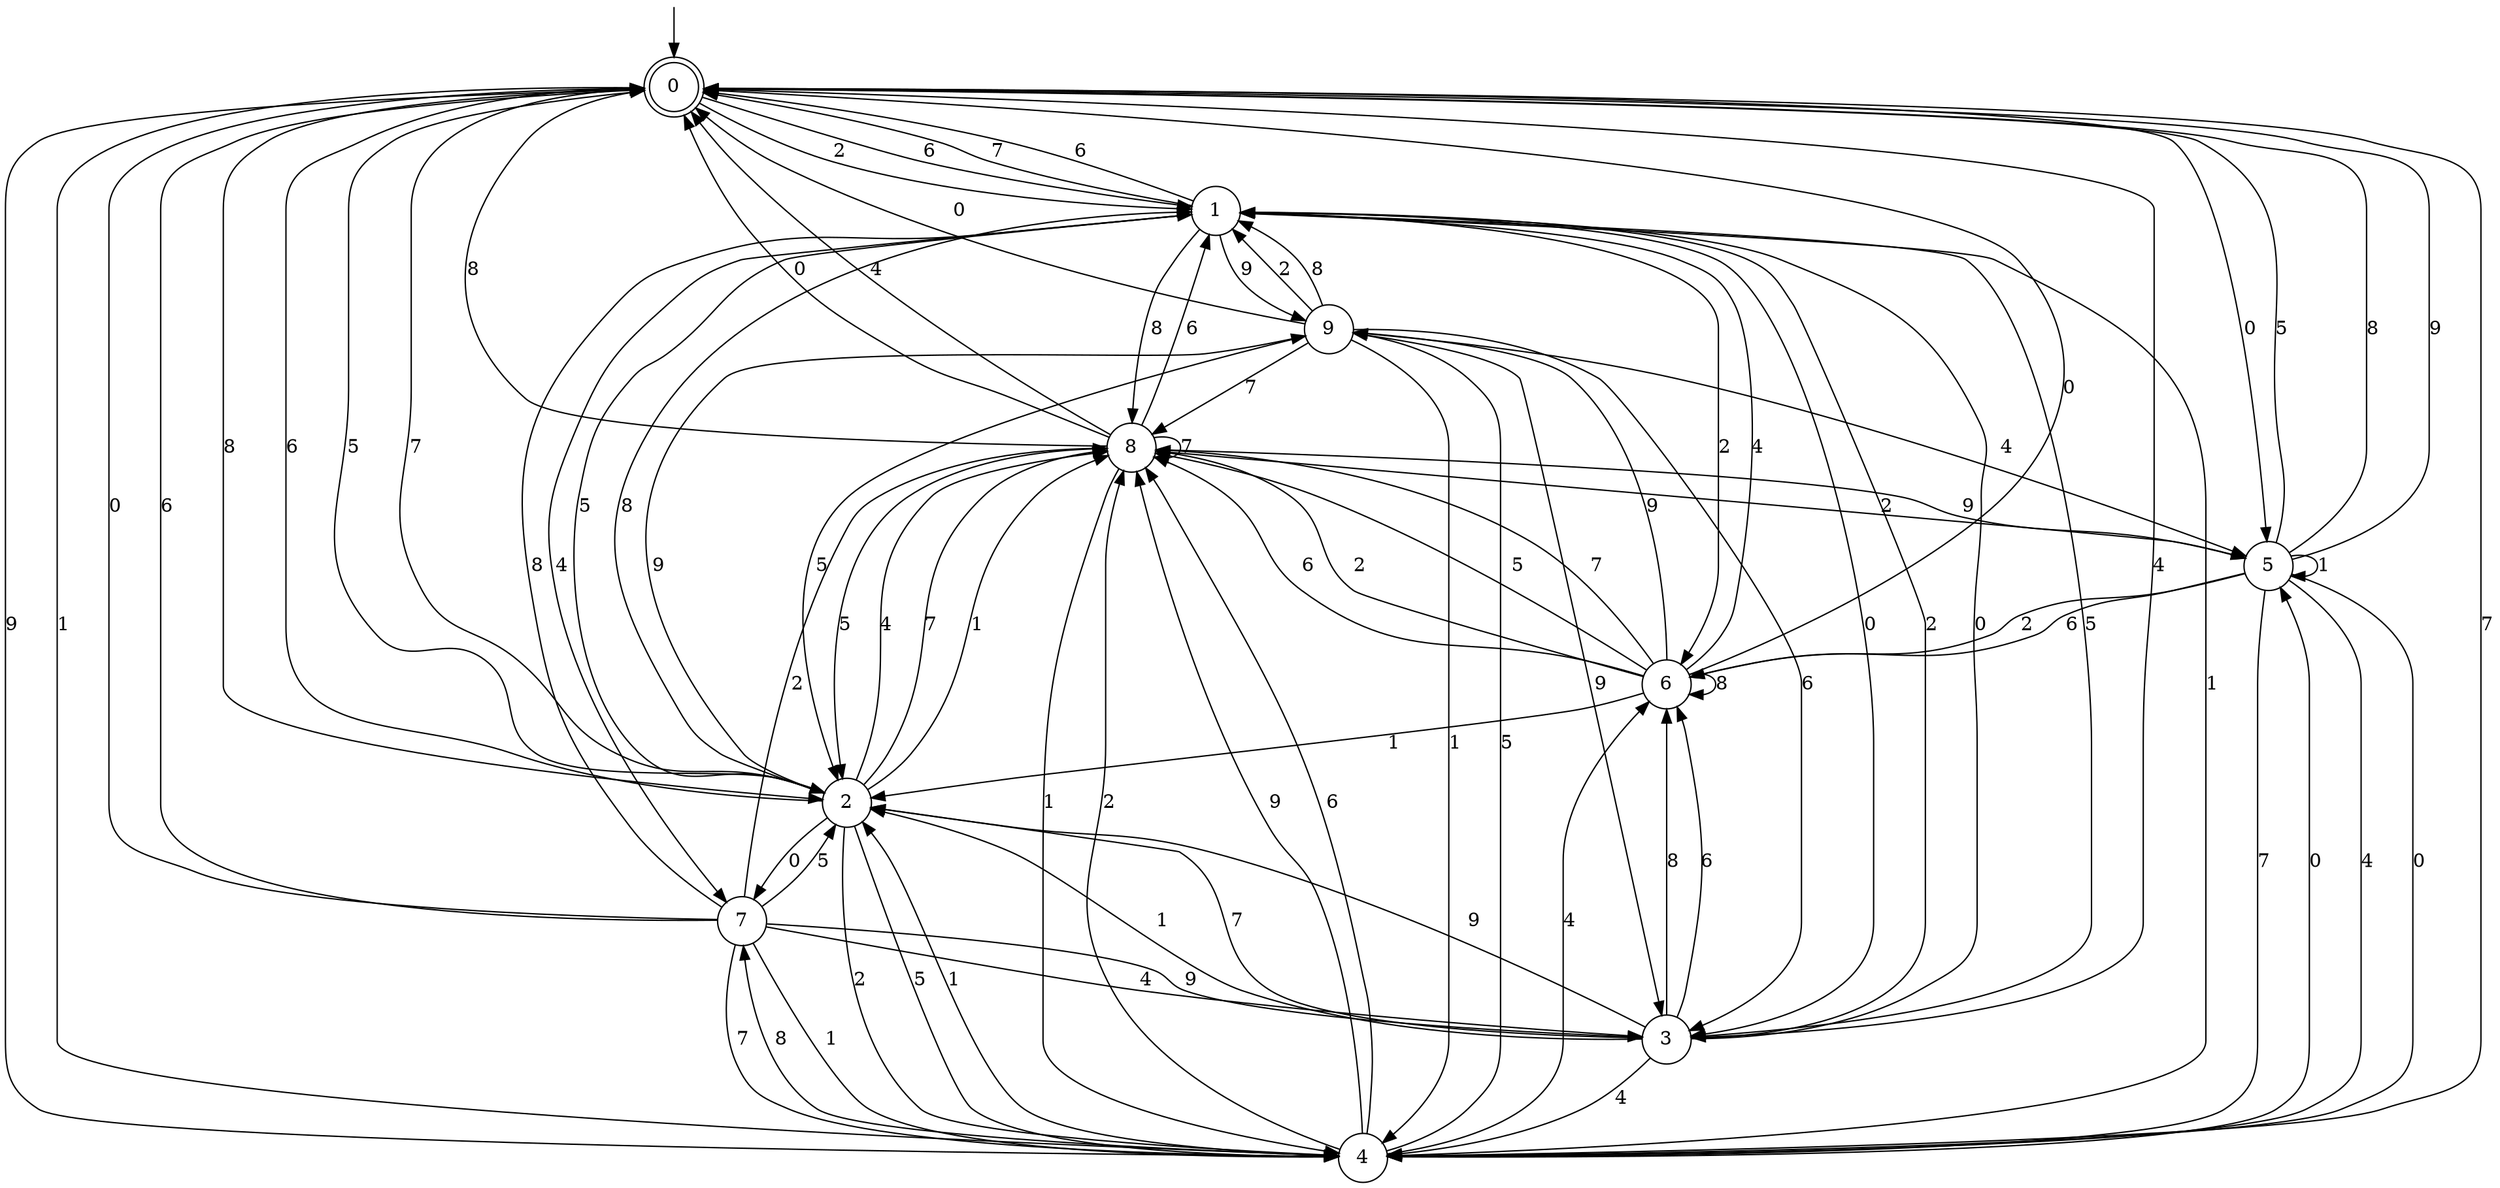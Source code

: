 digraph g {

	s0 [shape="doublecircle" label="0"];
	s1 [shape="circle" label="1"];
	s2 [shape="circle" label="2"];
	s3 [shape="circle" label="3"];
	s4 [shape="circle" label="4"];
	s5 [shape="circle" label="5"];
	s6 [shape="circle" label="6"];
	s7 [shape="circle" label="7"];
	s8 [shape="circle" label="8"];
	s9 [shape="circle" label="9"];
	s0 -> s1 [label="2"];
	s0 -> s2 [label="5"];
	s0 -> s3 [label="4"];
	s0 -> s2 [label="8"];
	s0 -> s2 [label="7"];
	s0 -> s4 [label="9"];
	s0 -> s1 [label="6"];
	s0 -> s5 [label="0"];
	s0 -> s4 [label="1"];
	s1 -> s6 [label="2"];
	s1 -> s2 [label="5"];
	s1 -> s7 [label="4"];
	s1 -> s8 [label="8"];
	s1 -> s0 [label="7"];
	s1 -> s9 [label="9"];
	s1 -> s0 [label="6"];
	s1 -> s3 [label="0"];
	s1 -> s4 [label="1"];
	s2 -> s4 [label="2"];
	s2 -> s4 [label="5"];
	s2 -> s8 [label="4"];
	s2 -> s1 [label="8"];
	s2 -> s8 [label="7"];
	s2 -> s9 [label="9"];
	s2 -> s0 [label="6"];
	s2 -> s7 [label="0"];
	s2 -> s8 [label="1"];
	s3 -> s1 [label="2"];
	s3 -> s1 [label="5"];
	s3 -> s4 [label="4"];
	s3 -> s6 [label="8"];
	s3 -> s2 [label="7"];
	s3 -> s2 [label="9"];
	s3 -> s6 [label="6"];
	s3 -> s1 [label="0"];
	s3 -> s2 [label="1"];
	s4 -> s8 [label="2"];
	s4 -> s9 [label="5"];
	s4 -> s6 [label="4"];
	s4 -> s7 [label="8"];
	s4 -> s0 [label="7"];
	s4 -> s8 [label="9"];
	s4 -> s8 [label="6"];
	s4 -> s5 [label="0"];
	s4 -> s2 [label="1"];
	s5 -> s6 [label="2"];
	s5 -> s0 [label="5"];
	s5 -> s4 [label="4"];
	s5 -> s0 [label="8"];
	s5 -> s4 [label="7"];
	s5 -> s0 [label="9"];
	s5 -> s6 [label="6"];
	s5 -> s4 [label="0"];
	s5 -> s5 [label="1"];
	s6 -> s8 [label="2"];
	s6 -> s8 [label="5"];
	s6 -> s1 [label="4"];
	s6 -> s6 [label="8"];
	s6 -> s8 [label="7"];
	s6 -> s9 [label="9"];
	s6 -> s8 [label="6"];
	s6 -> s0 [label="0"];
	s6 -> s2 [label="1"];
	s7 -> s8 [label="2"];
	s7 -> s2 [label="5"];
	s7 -> s3 [label="4"];
	s7 -> s1 [label="8"];
	s7 -> s4 [label="7"];
	s7 -> s3 [label="9"];
	s7 -> s0 [label="6"];
	s7 -> s0 [label="0"];
	s7 -> s4 [label="1"];
	s8 -> s5 [label="2"];
	s8 -> s2 [label="5"];
	s8 -> s0 [label="4"];
	s8 -> s0 [label="8"];
	s8 -> s8 [label="7"];
	s8 -> s5 [label="9"];
	s8 -> s1 [label="6"];
	s8 -> s0 [label="0"];
	s8 -> s4 [label="1"];
	s9 -> s1 [label="2"];
	s9 -> s2 [label="5"];
	s9 -> s5 [label="4"];
	s9 -> s1 [label="8"];
	s9 -> s8 [label="7"];
	s9 -> s3 [label="9"];
	s9 -> s3 [label="6"];
	s9 -> s0 [label="0"];
	s9 -> s4 [label="1"];

__start0 [label="" shape="none" width="0" height="0"];
__start0 -> s0;

}
